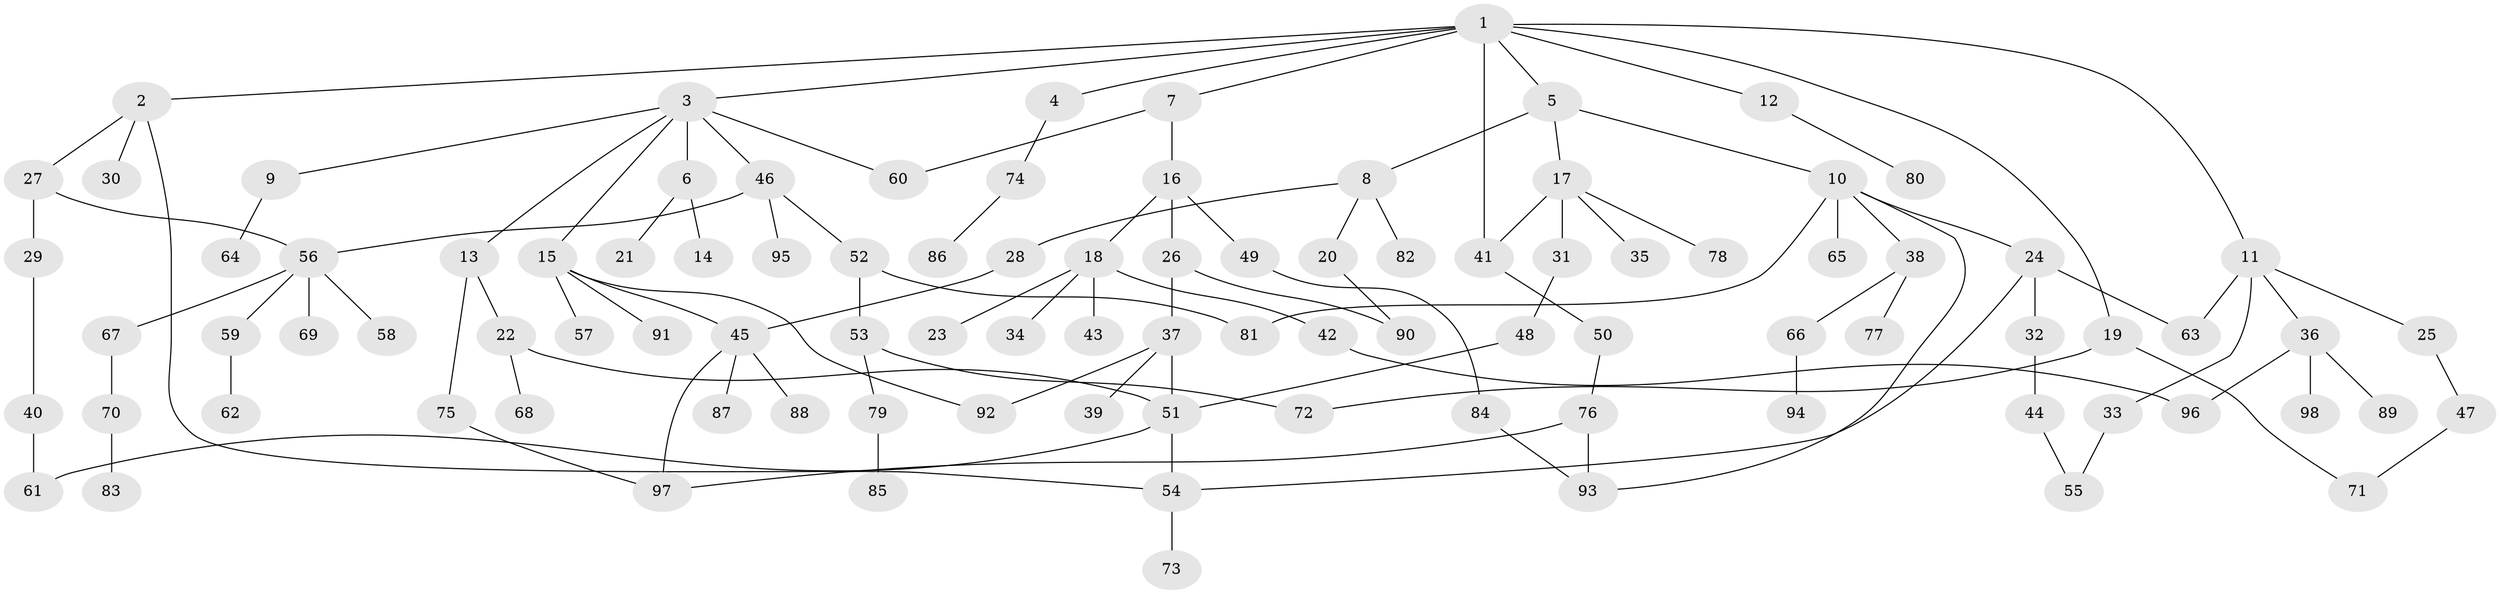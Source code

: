 // coarse degree distribution, {10: 0.014492753623188406, 3: 0.14492753623188406, 9: 0.014492753623188406, 2: 0.2753623188405797, 6: 0.057971014492753624, 7: 0.043478260869565216, 1: 0.391304347826087, 5: 0.043478260869565216, 4: 0.014492753623188406}
// Generated by graph-tools (version 1.1) at 2025/23/03/03/25 07:23:35]
// undirected, 98 vertices, 118 edges
graph export_dot {
graph [start="1"]
  node [color=gray90,style=filled];
  1;
  2;
  3;
  4;
  5;
  6;
  7;
  8;
  9;
  10;
  11;
  12;
  13;
  14;
  15;
  16;
  17;
  18;
  19;
  20;
  21;
  22;
  23;
  24;
  25;
  26;
  27;
  28;
  29;
  30;
  31;
  32;
  33;
  34;
  35;
  36;
  37;
  38;
  39;
  40;
  41;
  42;
  43;
  44;
  45;
  46;
  47;
  48;
  49;
  50;
  51;
  52;
  53;
  54;
  55;
  56;
  57;
  58;
  59;
  60;
  61;
  62;
  63;
  64;
  65;
  66;
  67;
  68;
  69;
  70;
  71;
  72;
  73;
  74;
  75;
  76;
  77;
  78;
  79;
  80;
  81;
  82;
  83;
  84;
  85;
  86;
  87;
  88;
  89;
  90;
  91;
  92;
  93;
  94;
  95;
  96;
  97;
  98;
  1 -- 2;
  1 -- 3;
  1 -- 4;
  1 -- 5;
  1 -- 7;
  1 -- 11;
  1 -- 12;
  1 -- 19;
  1 -- 41;
  2 -- 27;
  2 -- 30;
  2 -- 54;
  3 -- 6;
  3 -- 9;
  3 -- 13;
  3 -- 15;
  3 -- 46;
  3 -- 60;
  4 -- 74;
  5 -- 8;
  5 -- 10;
  5 -- 17;
  6 -- 14;
  6 -- 21;
  7 -- 16;
  7 -- 60;
  8 -- 20;
  8 -- 28;
  8 -- 82;
  9 -- 64;
  10 -- 24;
  10 -- 38;
  10 -- 65;
  10 -- 81;
  10 -- 93;
  11 -- 25;
  11 -- 33;
  11 -- 36;
  11 -- 63;
  12 -- 80;
  13 -- 22;
  13 -- 75;
  15 -- 57;
  15 -- 91;
  15 -- 92;
  15 -- 45;
  16 -- 18;
  16 -- 26;
  16 -- 49;
  17 -- 31;
  17 -- 35;
  17 -- 41;
  17 -- 78;
  18 -- 23;
  18 -- 34;
  18 -- 42;
  18 -- 43;
  19 -- 71;
  19 -- 72;
  20 -- 90;
  22 -- 68;
  22 -- 51;
  24 -- 32;
  24 -- 63;
  24 -- 54;
  25 -- 47;
  26 -- 37;
  26 -- 90;
  27 -- 29;
  27 -- 56;
  28 -- 45;
  29 -- 40;
  31 -- 48;
  32 -- 44;
  33 -- 55;
  36 -- 89;
  36 -- 96;
  36 -- 98;
  37 -- 39;
  37 -- 51;
  37 -- 92;
  38 -- 66;
  38 -- 77;
  40 -- 61;
  41 -- 50;
  42 -- 96;
  44 -- 55;
  45 -- 87;
  45 -- 88;
  45 -- 97;
  46 -- 52;
  46 -- 56;
  46 -- 95;
  47 -- 71;
  48 -- 51;
  49 -- 84;
  50 -- 76;
  51 -- 54;
  51 -- 61;
  52 -- 53;
  52 -- 81;
  53 -- 79;
  53 -- 72;
  54 -- 73;
  56 -- 58;
  56 -- 59;
  56 -- 67;
  56 -- 69;
  59 -- 62;
  66 -- 94;
  67 -- 70;
  70 -- 83;
  74 -- 86;
  75 -- 97;
  76 -- 93;
  76 -- 97;
  79 -- 85;
  84 -- 93;
}

